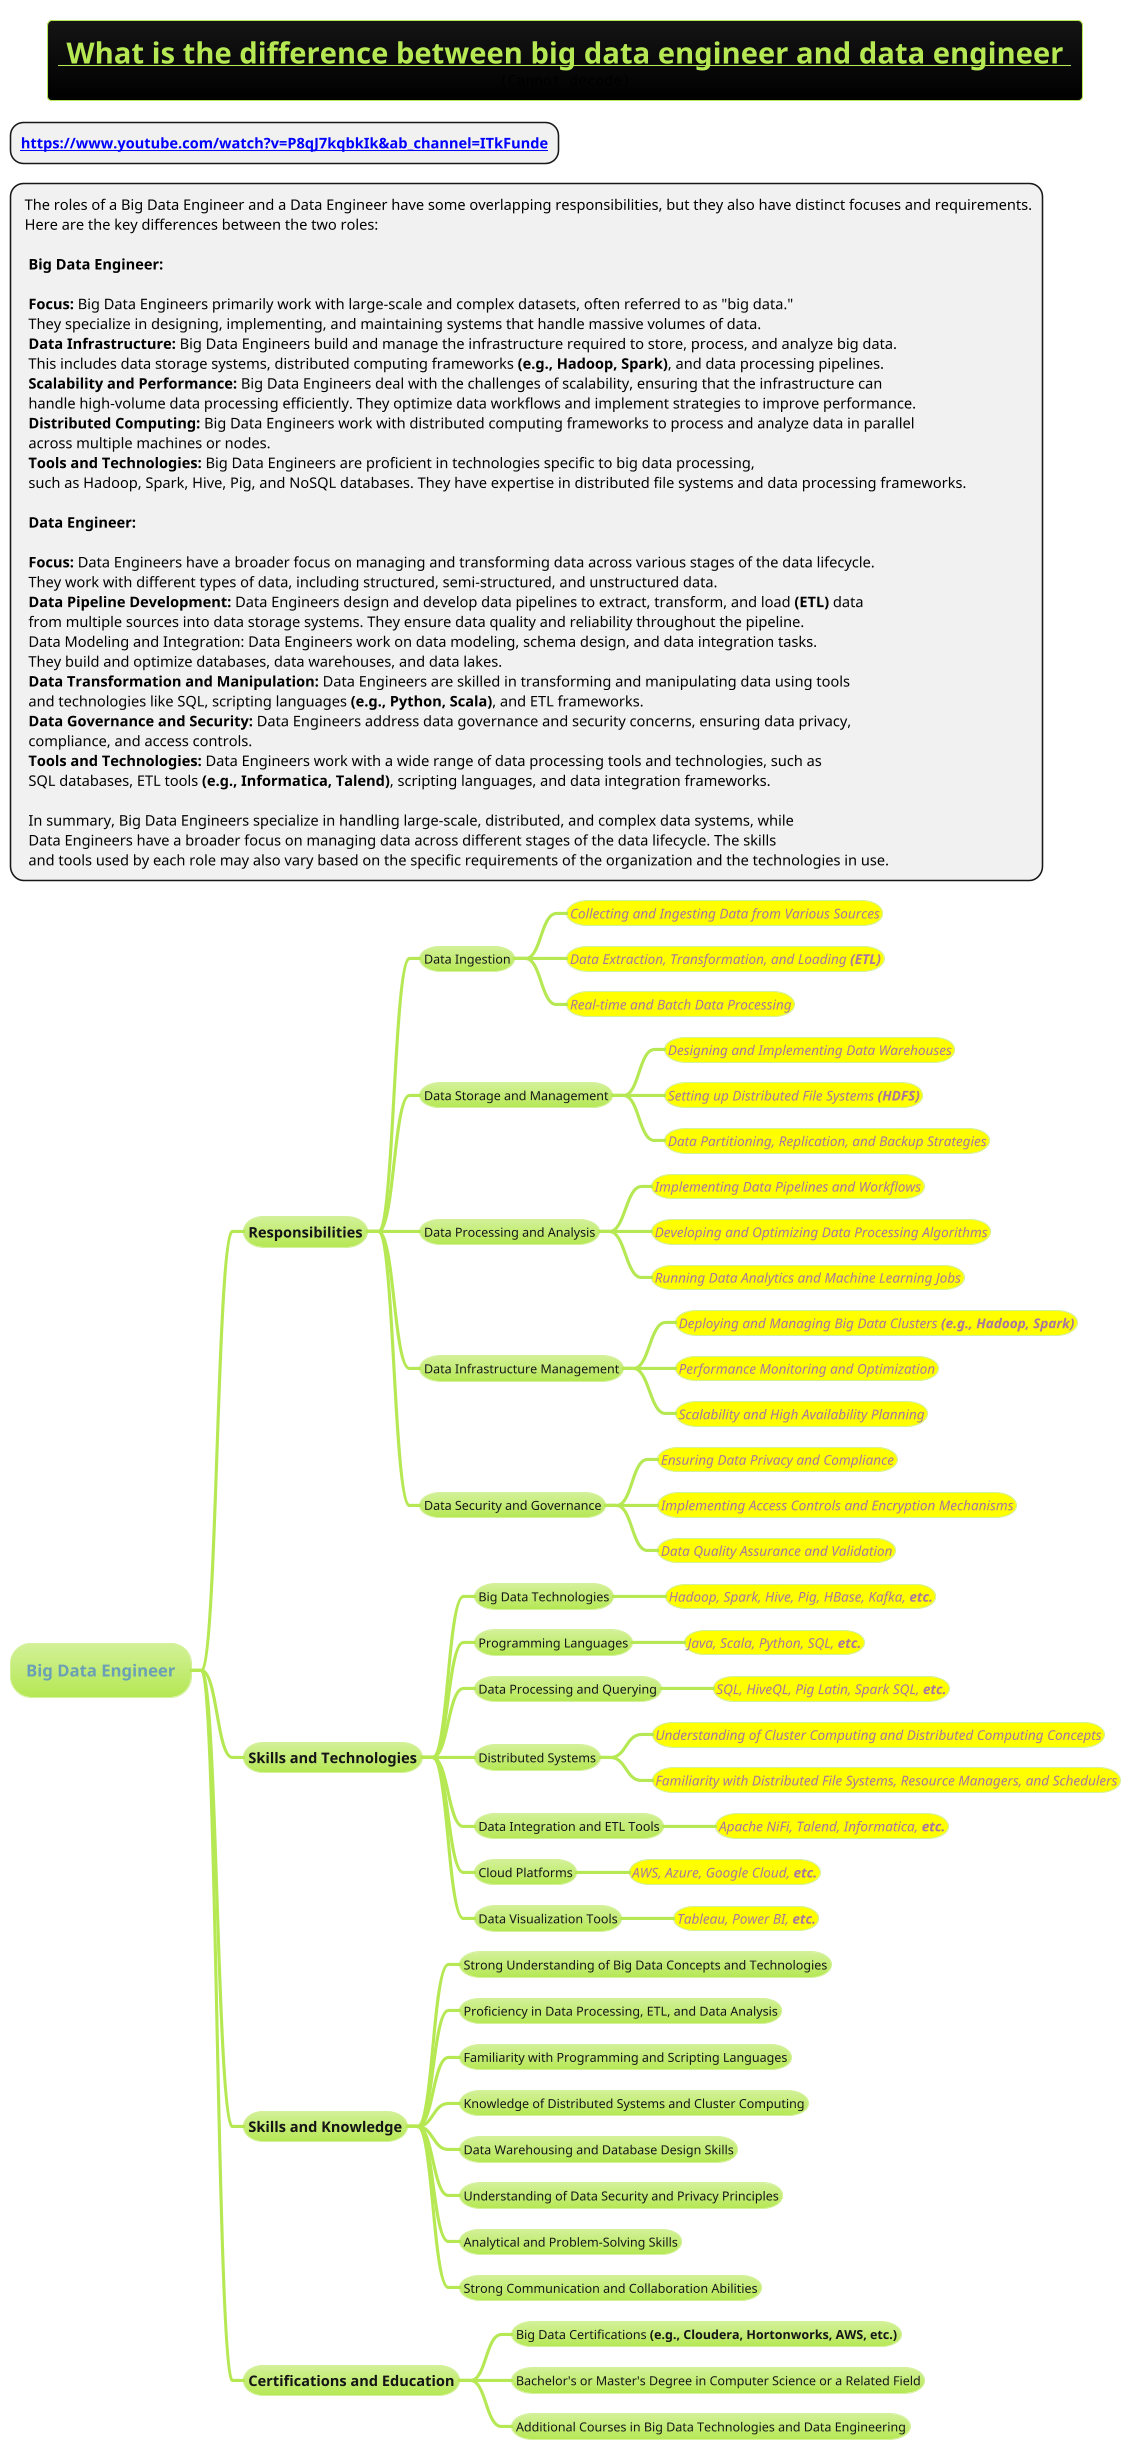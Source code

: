 @startmindmap
title =__ What is the difference between big data engineer and data engineer __\n<img:images/img_1.png{scale=.7}>

* **[[https://www.youtube.com/watch?v=P8qJ7kqbkIk&ab_channel=ITkFunde]]**

*: The roles of a Big Data Engineer and a Data Engineer have some overlapping responsibilities, but they also have distinct focuses and requirements.
 Here are the key differences between the two roles:

  **Big Data Engineer:**

  **Focus:** Big Data Engineers primarily work with large-scale and complex datasets, often referred to as "big data."
  They specialize in designing, implementing, and maintaining systems that handle massive volumes of data.
  **Data Infrastructure:** Big Data Engineers build and manage the infrastructure required to store, process, and analyze big data.
  This includes data storage systems, distributed computing frameworks **(e.g., Hadoop, Spark)**, and data processing pipelines.
  **Scalability and Performance:** Big Data Engineers deal with the challenges of scalability, ensuring that the infrastructure can
  handle high-volume data processing efficiently. They optimize data workflows and implement strategies to improve performance.
  **Distributed Computing:** Big Data Engineers work with distributed computing frameworks to process and analyze data in parallel
  across multiple machines or nodes.
  **Tools and Technologies:** Big Data Engineers are proficient in technologies specific to big data processing,
  such as Hadoop, Spark, Hive, Pig, and NoSQL databases. They have expertise in distributed file systems and data processing frameworks.

  **Data Engineer:**

  **Focus:** Data Engineers have a broader focus on managing and transforming data across various stages of the data lifecycle.
  They work with different types of data, including structured, semi-structured, and unstructured data.
  **Data Pipeline Development:** Data Engineers design and develop data pipelines to extract, transform, and load **(ETL)** data
  from multiple sources into data storage systems. They ensure data quality and reliability throughout the pipeline.
  Data Modeling and Integration: Data Engineers work on data modeling, schema design, and data integration tasks.
  They build and optimize databases, data warehouses, and data lakes.
  **Data Transformation and Manipulation:** Data Engineers are skilled in transforming and manipulating data using tools
  and technologies like SQL, scripting languages **(e.g., Python, Scala)**, and ETL frameworks.
  **Data Governance and Security:** Data Engineers address data governance and security concerns, ensuring data privacy,
  compliance, and access controls.
  **Tools and Technologies:** Data Engineers work with a wide range of data processing tools and technologies, such as
  SQL databases, ETL tools **(e.g., Informatica, Talend)**, scripting languages, and data integration frameworks.

  In summary, Big Data Engineers specialize in handling large-scale, distributed, and complex data systems, while
  Data Engineers have a broader focus on managing data across different stages of the data lifecycle. The skills
  and tools used by each role may also vary based on the specific requirements of the organization and the technologies in use.;
!theme hacker

* Big Data Engineer
** Responsibilities
*** Data Ingestion
****[#yellow] ====<size:13>Collecting and Ingesting Data from Various Sources
****[#yellow] ====<size:13>Data Extraction, Transformation, and Loading **(ETL)**
****[#yellow] ====<size:13>Real-time and Batch Data Processing
*** Data Storage and Management
****[#yellow] ====<size:13>Designing and Implementing Data Warehouses
****[#yellow] ====<size:13>Setting up Distributed File Systems **(HDFS)**
****[#yellow] ====<size:13>Data Partitioning, Replication, and Backup Strategies
*** Data Processing and Analysis
****[#yellow] ====<size:13>Implementing Data Pipelines and Workflows
****[#yellow] ====<size:13>Developing and Optimizing Data Processing Algorithms
****[#yellow] ====<size:13>Running Data Analytics and Machine Learning Jobs
*** Data Infrastructure Management
****[#yellow] ====<size:13>Deploying and Managing Big Data Clusters **(e.g., Hadoop, Spark)**
****[#yellow] ====<size:13>Performance Monitoring and Optimization
****[#yellow] ====<size:13>Scalability and High Availability Planning
*** Data Security and Governance
****[#yellow] ====<size:13>Ensuring Data Privacy and Compliance
****[#yellow] ====<size:13>Implementing Access Controls and Encryption Mechanisms
****[#yellow] ====<size:13>Data Quality Assurance and Validation
** Skills and Technologies
*** Big Data Technologies
****[#yellow] ====<size:13>Hadoop, Spark, Hive, Pig, HBase, Kafka, **etc.**
*** Programming Languages
****[#yellow] ====<size:13>Java, Scala, Python, SQL, **etc.**
*** Data Processing and Querying
****[#yellow] ====<size:13>SQL, HiveQL, Pig Latin, Spark SQL, **etc.**
*** Distributed Systems
****[#yellow] ====<size:13>Understanding of Cluster Computing and Distributed Computing Concepts
****[#yellow] ====<size:13>Familiarity with Distributed File Systems, Resource Managers, and Schedulers
*** Data Integration and ETL Tools
****[#yellow] ====<size:13>Apache NiFi, Talend, Informatica, **etc.**
*** Cloud Platforms
****[#yellow] ====<size:13>AWS, Azure, Google Cloud, **etc.**
*** Data Visualization Tools
****[#yellow] ====<size:13>Tableau, Power BI, **etc.**
** Skills and Knowledge
*** Strong Understanding of Big Data Concepts and Technologies
*** Proficiency in Data Processing, ETL, and Data Analysis
*** Familiarity with Programming and Scripting Languages
*** Knowledge of Distributed Systems and Cluster Computing
*** Data Warehousing and Database Design Skills
*** Understanding of Data Security and Privacy Principles
*** Analytical and Problem-Solving Skills
*** Strong Communication and Collaboration Abilities
** Certifications and Education
*** Big Data Certifications **(e.g., Cloudera, Hortonworks, AWS, etc.)**
*** Bachelor's or Master's Degree in Computer Science or a Related Field
*** Additional Courses in Big Data Technologies and Data Engineering
@endmindmap
